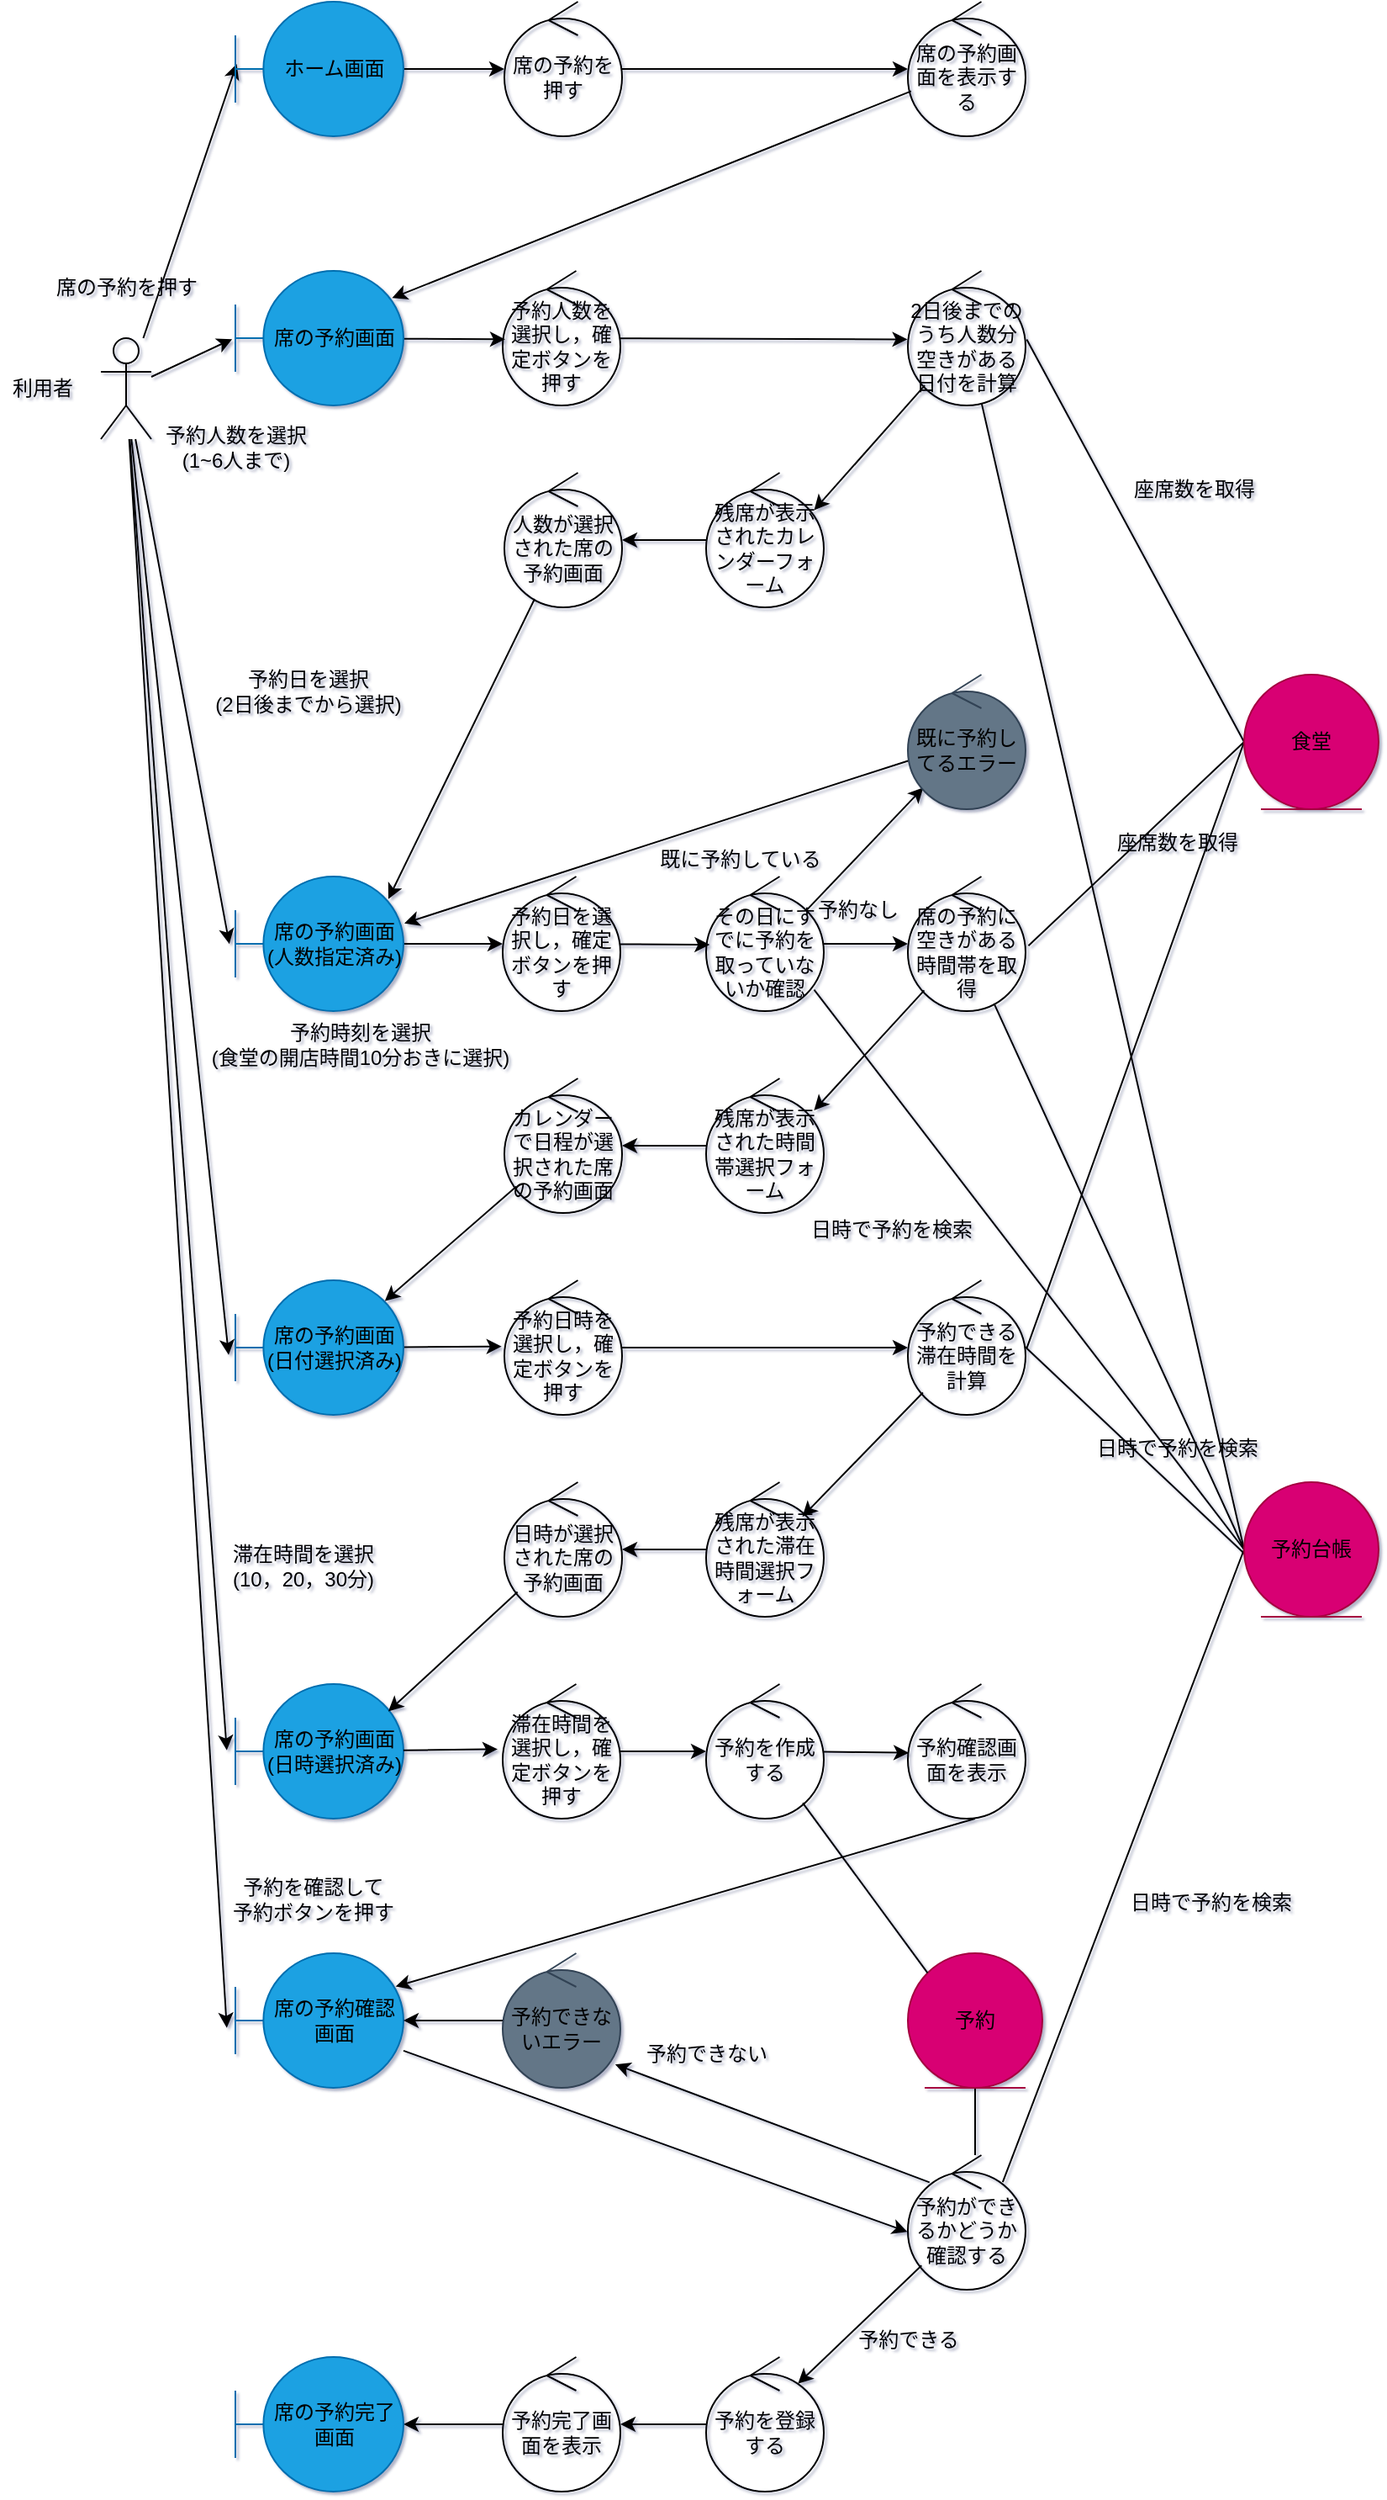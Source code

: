 <mxfile>
    <diagram id="MwYgtJxJoKgMqmGKsgiT" name="ページ1">
        <mxGraphModel dx="1186" dy="1887" grid="1" gridSize="10" guides="1" tooltips="1" connect="1" arrows="1" fold="1" page="1" pageScale="1" pageWidth="827" pageHeight="1169" background="#ffffff" math="0" shadow="1">
            <root>
                <mxCell id="0"/>
                <mxCell id="1" parent="0"/>
                <mxCell id="9" style="edgeStyle=none;html=1;entryX=0.008;entryY=0.462;entryDx=0;entryDy=0;entryPerimeter=0;fontColor=#000000;strokeColor=#000000;" edge="1" parent="1" source="3" target="8">
                    <mxGeometry relative="1" as="geometry"/>
                </mxCell>
                <mxCell id="43" style="edgeStyle=none;curved=1;rounded=1;html=1;entryX=-0.019;entryY=0.507;entryDx=0;entryDy=0;entryPerimeter=0;labelBackgroundColor=default;fontFamily=Helvetica;fontSize=12;fontColor=#000000;endArrow=classic;endFill=1;strokeColor=#000000;" edge="1" parent="1" source="3" target="28">
                    <mxGeometry relative="1" as="geometry"/>
                </mxCell>
                <mxCell id="70" style="edgeStyle=none;shape=connector;curved=1;rounded=1;html=1;entryX=-0.04;entryY=0.554;entryDx=0;entryDy=0;entryPerimeter=0;labelBackgroundColor=none;fontFamily=Helvetica;fontSize=12;fontColor=#000000;endArrow=classic;endFill=1;strokeColor=#000000;" edge="1" parent="1" source="3" target="66">
                    <mxGeometry relative="1" as="geometry"/>
                </mxCell>
                <mxCell id="71" value="予約時刻を選択&lt;br&gt;(食堂の開店時間10分おきに選択)" style="edgeLabel;html=1;align=center;verticalAlign=middle;resizable=0;points=[];fontSize=12;fontFamily=Helvetica;fontColor=#000000;labelBackgroundColor=none;" vertex="1" connectable="0" parent="70">
                    <mxGeometry x="0.179" y="2" relative="1" as="geometry">
                        <mxPoint x="100" y="39" as="offset"/>
                    </mxGeometry>
                </mxCell>
                <mxCell id="83" style="edgeStyle=none;shape=connector;curved=1;rounded=1;html=1;entryX=-0.051;entryY=0.492;entryDx=0;entryDy=0;entryPerimeter=0;labelBackgroundColor=none;fontFamily=Helvetica;fontSize=12;fontColor=#000000;endArrow=classic;endFill=1;strokeColor=#000000;" edge="1" parent="1" source="3" target="78">
                    <mxGeometry relative="1" as="geometry"/>
                </mxCell>
                <mxCell id="103" style="edgeStyle=none;shape=connector;curved=1;rounded=1;html=1;entryX=-0.036;entryY=0.501;entryDx=0;entryDy=0;entryPerimeter=0;labelBackgroundColor=none;fontFamily=Helvetica;fontSize=12;fontColor=#000000;endArrow=classic;endFill=1;strokeColor=#000000;" edge="1" parent="1" source="3" target="89">
                    <mxGeometry relative="1" as="geometry"/>
                </mxCell>
                <mxCell id="156" style="edgeStyle=none;shape=connector;curved=1;rounded=1;html=1;entryX=-0.051;entryY=0.554;entryDx=0;entryDy=0;entryPerimeter=0;labelBackgroundColor=none;fontFamily=Helvetica;fontSize=12;fontColor=#000000;endArrow=classic;endFill=1;strokeColor=#000000;" edge="1" parent="1" source="3" target="137">
                    <mxGeometry relative="1" as="geometry"/>
                </mxCell>
                <mxCell id="3" value="" style="shape=umlActor;verticalLabelPosition=bottom;verticalAlign=top;html=1;strokeColor=#000000;fillColor=none;" vertex="1" parent="1">
                    <mxGeometry x="80" y="120" width="30" height="60" as="geometry"/>
                </mxCell>
                <mxCell id="12" style="edgeStyle=none;html=1;fontColor=#000000;strokeColor=#000000;" edge="1" parent="1" source="8" target="11">
                    <mxGeometry relative="1" as="geometry"/>
                </mxCell>
                <mxCell id="8" value="&lt;font color=&quot;#000000&quot;&gt;ホーム画面&lt;/font&gt;" style="shape=umlBoundary;whiteSpace=wrap;html=1;fillColor=#1ba1e2;fontColor=#ffffff;strokeColor=#006EAF;" vertex="1" parent="1">
                    <mxGeometry x="160" y="-80" width="100" height="80" as="geometry"/>
                </mxCell>
                <mxCell id="10" value="席の予約を押す" style="text;html=1;align=center;verticalAlign=middle;resizable=0;points=[];autosize=1;strokeColor=none;fillColor=none;fontColor=#000000;" vertex="1" parent="1">
                    <mxGeometry x="45" y="80" width="100" height="20" as="geometry"/>
                </mxCell>
                <mxCell id="168" style="edgeStyle=none;shape=connector;curved=1;rounded=1;html=1;labelBackgroundColor=none;fontFamily=Helvetica;fontSize=12;fontColor=#000000;endArrow=classic;endFill=1;strokeColor=#000000;" edge="1" parent="1" source="11" target="13">
                    <mxGeometry relative="1" as="geometry"/>
                </mxCell>
                <mxCell id="11" value="席の予約を押す" style="ellipse;shape=umlControl;whiteSpace=wrap;html=1;fontColor=#000000;strokeColor=#000000;fillColor=none;" vertex="1" parent="1">
                    <mxGeometry x="320" y="-80" width="70" height="80" as="geometry"/>
                </mxCell>
                <mxCell id="42" style="edgeStyle=none;curved=1;rounded=1;html=1;labelBackgroundColor=default;fontFamily=Helvetica;fontSize=12;fontColor=#000000;endArrow=classic;endFill=1;strokeColor=#000000;entryX=0.932;entryY=0.202;entryDx=0;entryDy=0;entryPerimeter=0;" edge="1" parent="1" source="13" target="28">
                    <mxGeometry relative="1" as="geometry">
                        <mxPoint x="430" y="180" as="targetPoint"/>
                    </mxGeometry>
                </mxCell>
                <mxCell id="13" value="席の予約画面を表示する" style="ellipse;shape=umlControl;whiteSpace=wrap;html=1;fontColor=#000000;strokeColor=#000000;fillColor=none;" vertex="1" parent="1">
                    <mxGeometry x="560" y="-80" width="70" height="80" as="geometry"/>
                </mxCell>
                <mxCell id="124" style="edgeStyle=none;shape=connector;curved=1;rounded=1;html=1;entryX=1.01;entryY=0.509;entryDx=0;entryDy=0;entryPerimeter=0;labelBackgroundColor=none;fontFamily=Helvetica;fontSize=12;fontColor=#000000;endArrow=none;endFill=0;strokeColor=#000000;" edge="1" parent="1" target="86">
                    <mxGeometry relative="1" as="geometry">
                        <mxPoint x="760" y="360" as="sourcePoint"/>
                    </mxGeometry>
                </mxCell>
                <mxCell id="127" style="edgeStyle=none;shape=connector;curved=1;rounded=1;html=1;exitX=0;exitY=0.5;exitDx=0;exitDy=0;entryX=1.025;entryY=0.514;entryDx=0;entryDy=0;entryPerimeter=0;labelBackgroundColor=none;fontFamily=Helvetica;fontSize=12;fontColor=#000000;endArrow=none;endFill=0;strokeColor=#000000;" edge="1" parent="1" source="15" target="50">
                    <mxGeometry relative="1" as="geometry"/>
                </mxCell>
                <mxCell id="132" style="edgeStyle=none;shape=connector;curved=1;rounded=1;html=1;exitX=0;exitY=0.5;exitDx=0;exitDy=0;entryX=1.01;entryY=0.506;entryDx=0;entryDy=0;entryPerimeter=0;labelBackgroundColor=none;fontFamily=Helvetica;fontSize=12;fontColor=#000000;endArrow=none;endFill=0;strokeColor=#000000;" edge="1" parent="1" source="15" target="69">
                    <mxGeometry relative="1" as="geometry"/>
                </mxCell>
                <mxCell id="15" value="食堂" style="ellipse;shape=umlEntity;whiteSpace=wrap;html=1;fontColor=#000000;strokeColor=#A50040;fillColor=#d80073;" vertex="1" parent="1">
                    <mxGeometry x="760" y="320" width="80" height="80" as="geometry"/>
                </mxCell>
                <mxCell id="131" style="edgeStyle=none;shape=connector;curved=1;rounded=1;html=1;exitX=0.5;exitY=1;exitDx=0;exitDy=0;entryX=0.994;entryY=0.492;entryDx=0;entryDy=0;entryPerimeter=0;labelBackgroundColor=none;fontFamily=Helvetica;fontSize=12;fontColor=#000000;endArrow=none;endFill=0;strokeColor=#000000;" edge="1" parent="1" source="16" target="69">
                    <mxGeometry relative="1" as="geometry"/>
                </mxCell>
                <mxCell id="204" style="edgeStyle=none;shape=connector;curved=1;rounded=1;html=1;labelBackgroundColor=none;fontFamily=Helvetica;fontSize=12;fontColor=#000000;endArrow=none;endFill=0;strokeColor=#000000;" edge="1" parent="1" target="86">
                    <mxGeometry relative="1" as="geometry">
                        <mxPoint x="760" y="840" as="sourcePoint"/>
                    </mxGeometry>
                </mxCell>
                <mxCell id="205" style="edgeStyle=none;shape=connector;curved=1;rounded=1;html=1;exitX=0;exitY=0.5;exitDx=0;exitDy=0;labelBackgroundColor=none;fontFamily=Helvetica;fontSize=12;fontColor=#000000;endArrow=none;endFill=0;strokeColor=#000000;" edge="1" parent="1" source="16" target="50">
                    <mxGeometry relative="1" as="geometry"/>
                </mxCell>
                <mxCell id="206" style="edgeStyle=none;shape=connector;curved=1;rounded=1;html=1;exitX=0;exitY=0.5;exitDx=0;exitDy=0;entryX=0.918;entryY=0.841;entryDx=0;entryDy=0;entryPerimeter=0;labelBackgroundColor=none;fontFamily=Helvetica;fontSize=12;fontColor=#000000;endArrow=none;endFill=0;strokeColor=#000000;" edge="1" parent="1" source="16" target="193">
                    <mxGeometry relative="1" as="geometry"/>
                </mxCell>
                <mxCell id="210" style="edgeStyle=none;shape=connector;curved=1;rounded=1;html=1;exitX=0;exitY=0.5;exitDx=0;exitDy=0;entryX=0.806;entryY=0.201;entryDx=0;entryDy=0;entryPerimeter=0;labelBackgroundColor=none;fontFamily=Helvetica;fontSize=12;fontColor=#000000;endArrow=none;endFill=0;strokeColor=#000000;" edge="1" parent="1" source="16" target="138">
                    <mxGeometry relative="1" as="geometry"/>
                </mxCell>
                <mxCell id="16" value="&lt;font color=&quot;#000000&quot;&gt;予約台帳&lt;/font&gt;" style="ellipse;shape=umlEntity;whiteSpace=wrap;html=1;fontFamily=Helvetica;fontSize=12;fontColor=#ffffff;strokeColor=#A50040;fillColor=#d80073;" vertex="1" parent="1">
                    <mxGeometry x="760" y="800" width="80" height="80" as="geometry"/>
                </mxCell>
                <mxCell id="187" style="edgeStyle=none;shape=connector;curved=1;rounded=1;html=1;entryX=0.021;entryY=0.509;entryDx=0;entryDy=0;entryPerimeter=0;labelBackgroundColor=none;fontFamily=Helvetica;fontSize=12;fontColor=#000000;endArrow=classic;endFill=1;strokeColor=#000000;" edge="1" parent="1" source="28" target="169">
                    <mxGeometry relative="1" as="geometry"/>
                </mxCell>
                <mxCell id="28" value="&lt;font color=&quot;#000000&quot;&gt;席の予約画面&lt;/font&gt;" style="shape=umlBoundary;whiteSpace=wrap;html=1;fillColor=#1ba1e2;fontColor=#ffffff;strokeColor=#006EAF;" vertex="1" parent="1">
                    <mxGeometry x="160" y="80" width="100" height="80" as="geometry"/>
                </mxCell>
                <mxCell id="45" value="予約人数を選択&lt;br&gt;(1~6人まで)" style="text;html=1;align=center;verticalAlign=middle;resizable=0;points=[];autosize=1;strokeColor=none;fillColor=none;fontColor=#000000;" vertex="1" parent="1">
                    <mxGeometry x="110" y="170" width="100" height="30" as="geometry"/>
                </mxCell>
                <mxCell id="63" style="edgeStyle=none;shape=connector;curved=1;rounded=1;html=1;entryX=0.917;entryY=0.238;entryDx=0;entryDy=0;entryPerimeter=0;labelBackgroundColor=none;fontFamily=Helvetica;fontSize=12;fontColor=#000000;endArrow=classic;endFill=1;strokeColor=#000000;" edge="1" parent="1" source="50" target="62">
                    <mxGeometry relative="1" as="geometry"/>
                </mxCell>
                <mxCell id="50" value="席の予約に空きがある時間帯を取得" style="ellipse;shape=umlControl;whiteSpace=wrap;html=1;fontColor=#000000;strokeColor=#000000;fillColor=none;" vertex="1" parent="1">
                    <mxGeometry x="560" y="440" width="70" height="80" as="geometry"/>
                </mxCell>
                <mxCell id="67" style="edgeStyle=none;shape=connector;curved=1;rounded=1;html=1;labelBackgroundColor=none;fontFamily=Helvetica;fontSize=12;fontColor=#000000;endArrow=classic;endFill=1;strokeColor=#000000;" edge="1" parent="1" source="62" target="64">
                    <mxGeometry relative="1" as="geometry"/>
                </mxCell>
                <mxCell id="62" value="残席が表示された時間帯選択フォーム" style="ellipse;shape=umlControl;whiteSpace=wrap;html=1;labelBackgroundColor=none;fontFamily=Helvetica;fontSize=12;fontColor=#000000;fillColor=none;gradientColor=none;strokeColor=#000000;" vertex="1" parent="1">
                    <mxGeometry x="440" y="560" width="70" height="80" as="geometry"/>
                </mxCell>
                <mxCell id="68" style="edgeStyle=none;shape=connector;curved=1;rounded=1;html=1;entryX=0.889;entryY=0.154;entryDx=0;entryDy=0;entryPerimeter=0;labelBackgroundColor=none;fontFamily=Helvetica;fontSize=12;fontColor=#000000;endArrow=classic;endFill=1;strokeColor=#000000;" edge="1" parent="1" source="64" target="66">
                    <mxGeometry relative="1" as="geometry"/>
                </mxCell>
                <mxCell id="64" value="カレンダーで日程が選択された席の予約画面" style="ellipse;shape=umlControl;whiteSpace=wrap;html=1;labelBackgroundColor=none;fontFamily=Helvetica;fontSize=12;fontColor=#000000;fillColor=none;gradientColor=none;strokeColor=#000000;" vertex="1" parent="1">
                    <mxGeometry x="320" y="560" width="70" height="80" as="geometry"/>
                </mxCell>
                <mxCell id="178" style="edgeStyle=none;shape=connector;curved=1;rounded=1;html=1;entryX=-0.023;entryY=0.492;entryDx=0;entryDy=0;entryPerimeter=0;labelBackgroundColor=none;fontFamily=Helvetica;fontSize=12;fontColor=#000000;endArrow=classic;endFill=1;strokeColor=#000000;" edge="1" parent="1" source="66" target="176">
                    <mxGeometry relative="1" as="geometry"/>
                </mxCell>
                <mxCell id="66" value="&lt;font color=&quot;#000000&quot;&gt;席の予約画面&lt;br&gt;(日付選択済み)&lt;br&gt;&lt;/font&gt;" style="shape=umlBoundary;whiteSpace=wrap;html=1;fillColor=#1ba1e2;fontColor=#ffffff;strokeColor=#006EAF;" vertex="1" parent="1">
                    <mxGeometry x="160.01" y="680" width="100" height="80" as="geometry"/>
                </mxCell>
                <mxCell id="80" style="edgeStyle=none;shape=connector;curved=1;rounded=1;html=1;entryX=0.818;entryY=0.256;entryDx=0;entryDy=0;entryPerimeter=0;labelBackgroundColor=none;fontFamily=Helvetica;fontSize=12;fontColor=#000000;endArrow=classic;endFill=1;strokeColor=#000000;" edge="1" parent="1" source="69" target="79">
                    <mxGeometry relative="1" as="geometry"/>
                </mxCell>
                <mxCell id="69" value="予約できる滞在時間を計算" style="ellipse;shape=umlControl;whiteSpace=wrap;html=1;labelBackgroundColor=none;fontFamily=Helvetica;fontSize=12;fontColor=#000000;fillColor=none;gradientColor=none;strokeColor=#000000;" vertex="1" parent="1">
                    <mxGeometry x="560" y="680" width="70" height="80" as="geometry"/>
                </mxCell>
                <mxCell id="78" value="&lt;font color=&quot;#000000&quot;&gt;席の予約画面&lt;br&gt;(日時選択済み)&lt;br&gt;&lt;/font&gt;" style="shape=umlBoundary;whiteSpace=wrap;html=1;fillColor=#1ba1e2;fontColor=#ffffff;strokeColor=#006EAF;" vertex="1" parent="1">
                    <mxGeometry x="160.01" y="920" width="100" height="80" as="geometry"/>
                </mxCell>
                <mxCell id="119" style="edgeStyle=none;shape=connector;curved=1;rounded=1;html=1;labelBackgroundColor=none;fontFamily=Helvetica;fontSize=12;fontColor=#000000;endArrow=classic;endFill=1;strokeColor=#000000;" edge="1" parent="1" source="79" target="81">
                    <mxGeometry relative="1" as="geometry"/>
                </mxCell>
                <mxCell id="79" value="残席が表示された滞在時間選択フォーム" style="ellipse;shape=umlControl;whiteSpace=wrap;html=1;labelBackgroundColor=none;fontFamily=Helvetica;fontSize=12;fontColor=#000000;fillColor=none;gradientColor=none;strokeColor=#000000;" vertex="1" parent="1">
                    <mxGeometry x="440" y="800" width="70" height="80" as="geometry"/>
                </mxCell>
                <mxCell id="82" style="edgeStyle=none;shape=connector;curved=1;rounded=1;html=1;labelBackgroundColor=none;fontFamily=Helvetica;fontSize=12;fontColor=#000000;endArrow=classic;endFill=1;strokeColor=#000000;entryX=0.91;entryY=0.203;entryDx=0;entryDy=0;entryPerimeter=0;" edge="1" parent="1" source="81" target="78">
                    <mxGeometry relative="1" as="geometry">
                        <mxPoint x="250" y="930" as="targetPoint"/>
                    </mxGeometry>
                </mxCell>
                <mxCell id="81" value="日時が選択された席の予約画面" style="ellipse;shape=umlControl;whiteSpace=wrap;html=1;labelBackgroundColor=none;fontFamily=Helvetica;fontSize=12;fontColor=#000000;fillColor=none;gradientColor=none;strokeColor=#000000;" vertex="1" parent="1">
                    <mxGeometry x="320" y="800" width="70" height="80" as="geometry"/>
                </mxCell>
                <mxCell id="84" value="滞在時間を選択&lt;br&gt;(10，20，30分)" style="edgeLabel;html=1;align=center;verticalAlign=middle;resizable=0;points=[];fontSize=12;fontFamily=Helvetica;fontColor=#000000;labelBackgroundColor=none;" vertex="1" connectable="0" parent="1">
                    <mxGeometry x="200.003" y="850.005" as="geometry"/>
                </mxCell>
                <mxCell id="100" style="edgeStyle=none;shape=connector;curved=1;rounded=1;html=1;entryX=0.918;entryY=0.278;entryDx=0;entryDy=0;entryPerimeter=0;labelBackgroundColor=none;fontFamily=Helvetica;fontSize=12;fontColor=#000000;endArrow=classic;endFill=1;strokeColor=#000000;" edge="1" parent="1" source="86" target="88">
                    <mxGeometry relative="1" as="geometry"/>
                </mxCell>
                <mxCell id="86" value="2日後までのうち人数分空きがある日付を計算" style="ellipse;shape=umlControl;whiteSpace=wrap;html=1;fontColor=#000000;strokeColor=#000000;fillColor=none;" vertex="1" parent="1">
                    <mxGeometry x="560" y="80" width="70" height="80" as="geometry"/>
                </mxCell>
                <mxCell id="101" style="edgeStyle=none;shape=connector;curved=1;rounded=1;html=1;labelBackgroundColor=none;fontFamily=Helvetica;fontSize=12;fontColor=#000000;endArrow=classic;endFill=1;strokeColor=#000000;" edge="1" parent="1" source="88" target="99">
                    <mxGeometry relative="1" as="geometry"/>
                </mxCell>
                <mxCell id="88" value="残席が表示されたカレンダーフォーム" style="ellipse;shape=umlControl;whiteSpace=wrap;html=1;labelBackgroundColor=none;fontFamily=Helvetica;fontSize=12;fontColor=#000000;fillColor=none;gradientColor=none;strokeColor=#000000;" vertex="1" parent="1">
                    <mxGeometry x="440" y="200" width="70" height="80" as="geometry"/>
                </mxCell>
                <mxCell id="174" style="edgeStyle=none;shape=connector;curved=1;rounded=1;html=1;labelBackgroundColor=none;fontFamily=Helvetica;fontSize=12;fontColor=#000000;endArrow=classic;endFill=1;strokeColor=#000000;" edge="1" parent="1" source="89" target="172">
                    <mxGeometry relative="1" as="geometry"/>
                </mxCell>
                <mxCell id="89" value="&lt;font color=&quot;#000000&quot;&gt;席の予約画面&lt;br&gt;(人数指定済み)&lt;br&gt;&lt;/font&gt;" style="shape=umlBoundary;whiteSpace=wrap;html=1;fillColor=#1ba1e2;fontColor=#ffffff;strokeColor=#006EAF;" vertex="1" parent="1">
                    <mxGeometry x="160.01" y="440" width="100" height="80" as="geometry"/>
                </mxCell>
                <mxCell id="102" style="edgeStyle=none;shape=connector;curved=1;rounded=1;html=1;entryX=0.91;entryY=0.167;entryDx=0;entryDy=0;entryPerimeter=0;labelBackgroundColor=none;fontFamily=Helvetica;fontSize=12;fontColor=#000000;endArrow=classic;endFill=1;strokeColor=#000000;" edge="1" parent="1" source="99" target="89">
                    <mxGeometry relative="1" as="geometry"/>
                </mxCell>
                <mxCell id="99" value="人数が選択された席の予約画面" style="ellipse;shape=umlControl;whiteSpace=wrap;html=1;labelBackgroundColor=none;fontFamily=Helvetica;fontSize=12;fontColor=#000000;fillColor=none;gradientColor=none;strokeColor=#000000;" vertex="1" parent="1">
                    <mxGeometry x="320" y="200" width="70" height="80" as="geometry"/>
                </mxCell>
                <mxCell id="106" value="利用者" style="text;html=1;align=center;verticalAlign=middle;resizable=0;points=[];autosize=1;strokeColor=none;fillColor=none;fontColor=#000000;" vertex="1" parent="1">
                    <mxGeometry x="20" y="140" width="50" height="20" as="geometry"/>
                </mxCell>
                <mxCell id="108" value="予約日を選択&lt;br&gt;(2日後までから選択)" style="edgeLabel;html=1;align=center;verticalAlign=middle;resizable=0;points=[];fontSize=12;fontFamily=Helvetica;fontColor=#000000;labelBackgroundColor=none;" vertex="1" connectable="0" parent="1">
                    <mxGeometry x="200.007" y="329.999" as="geometry">
                        <mxPoint x="3" as="offset"/>
                    </mxGeometry>
                </mxCell>
                <mxCell id="133" value="座席数を取得" style="edgeLabel;html=1;align=center;verticalAlign=middle;resizable=0;points=[];fontSize=12;fontFamily=Helvetica;fontColor=#000000;labelBackgroundColor=none;" vertex="1" connectable="0" parent="1">
                    <mxGeometry x="730.004" y="209.997" as="geometry"/>
                </mxCell>
                <mxCell id="134" value="座席数を取得" style="edgeLabel;html=1;align=center;verticalAlign=middle;resizable=0;points=[];fontSize=12;fontFamily=Helvetica;fontColor=#000000;labelBackgroundColor=none;" vertex="1" connectable="0" parent="1">
                    <mxGeometry x="719.994" y="419.997" as="geometry"/>
                </mxCell>
                <mxCell id="135" value="日時で予約を検索" style="edgeLabel;html=1;align=center;verticalAlign=middle;resizable=0;points=[];fontSize=12;fontFamily=Helvetica;fontColor=#000000;labelBackgroundColor=none;" vertex="1" connectable="0" parent="1">
                    <mxGeometry x="549.995" y="650.0" as="geometry"/>
                </mxCell>
                <mxCell id="136" value="日時で予約を検索" style="edgeLabel;html=1;align=center;verticalAlign=middle;resizable=0;points=[];fontSize=12;fontFamily=Helvetica;fontColor=#000000;labelBackgroundColor=none;" vertex="1" connectable="0" parent="1">
                    <mxGeometry x="719.995" y="780.0" as="geometry"/>
                </mxCell>
                <mxCell id="222" style="edgeStyle=none;shape=connector;curved=1;rounded=1;html=1;entryX=-0.004;entryY=0.57;entryDx=0;entryDy=0;entryPerimeter=0;labelBackgroundColor=none;fontFamily=Helvetica;fontSize=12;fontColor=#000000;endArrow=classic;endFill=1;strokeColor=#000000;" edge="1" parent="1" source="137" target="138">
                    <mxGeometry relative="1" as="geometry"/>
                </mxCell>
                <mxCell id="137" value="&lt;font color=&quot;#000000&quot;&gt;席の予約確認画面&lt;br&gt;&lt;/font&gt;" style="shape=umlBoundary;whiteSpace=wrap;html=1;fillColor=#1ba1e2;fontColor=#ffffff;strokeColor=#006EAF;" vertex="1" parent="1">
                    <mxGeometry x="160" y="1080" width="100" height="80" as="geometry"/>
                </mxCell>
                <mxCell id="146" style="edgeStyle=none;shape=connector;curved=1;rounded=1;html=1;entryX=0.956;entryY=0.826;entryDx=0;entryDy=0;entryPerimeter=0;labelBackgroundColor=none;fontFamily=Helvetica;fontSize=12;fontColor=#000000;endArrow=classic;endFill=1;strokeColor=#000000;exitX=0.184;exitY=0.202;exitDx=0;exitDy=0;exitPerimeter=0;" edge="1" parent="1" source="138" target="142">
                    <mxGeometry relative="1" as="geometry"/>
                </mxCell>
                <mxCell id="217" style="edgeStyle=none;shape=connector;curved=1;rounded=1;html=1;entryX=0.78;entryY=0.199;entryDx=0;entryDy=0;entryPerimeter=0;labelBackgroundColor=none;fontFamily=Helvetica;fontSize=12;fontColor=#000000;endArrow=classic;endFill=1;strokeColor=#000000;" edge="1" parent="1" source="138" target="220">
                    <mxGeometry relative="1" as="geometry"/>
                </mxCell>
                <mxCell id="138" value="予約ができるかどうか確認する" style="ellipse;shape=umlControl;whiteSpace=wrap;html=1;labelBackgroundColor=none;fontFamily=Helvetica;fontSize=12;fontColor=#000000;fillColor=none;gradientColor=none;strokeColor=#000000;" vertex="1" parent="1">
                    <mxGeometry x="560" y="1200" width="70" height="80" as="geometry"/>
                </mxCell>
                <mxCell id="155" style="edgeStyle=none;shape=connector;curved=1;rounded=1;html=1;labelBackgroundColor=none;fontFamily=Helvetica;fontSize=12;fontColor=#000000;endArrow=classic;endFill=1;strokeColor=#000000;" edge="1" parent="1" source="142" target="137">
                    <mxGeometry relative="1" as="geometry"/>
                </mxCell>
                <mxCell id="142" value="予約できないエラー" style="ellipse;shape=umlControl;whiteSpace=wrap;html=1;labelBackgroundColor=none;fontFamily=Helvetica;fontSize=12;fillColor=#647687;fontColor=#000000;strokeColor=#314354;" vertex="1" parent="1">
                    <mxGeometry x="319" y="1080" width="70" height="80" as="geometry"/>
                </mxCell>
                <mxCell id="148" value="予約できない" style="edgeLabel;html=1;align=center;verticalAlign=middle;resizable=0;points=[];fontSize=12;fontFamily=Helvetica;fontColor=#000000;labelBackgroundColor=none;" vertex="1" connectable="0" parent="1">
                    <mxGeometry x="439.995" y="1140.0" as="geometry"/>
                </mxCell>
                <mxCell id="153" style="edgeStyle=none;shape=connector;curved=1;rounded=1;html=1;entryX=0.953;entryY=0.247;entryDx=0;entryDy=0;entryPerimeter=0;labelBackgroundColor=none;fontFamily=Helvetica;fontSize=12;fontColor=#000000;endArrow=classic;endFill=1;strokeColor=#000000;exitX=0.571;exitY=1;exitDx=0;exitDy=0;exitPerimeter=0;" edge="1" parent="1" source="151" target="137">
                    <mxGeometry relative="1" as="geometry"/>
                </mxCell>
                <mxCell id="151" value="予約確認画面を表示" style="ellipse;shape=umlControl;whiteSpace=wrap;html=1;labelBackgroundColor=none;fontFamily=Helvetica;fontSize=12;fontColor=#000000;fillColor=none;gradientColor=none;strokeColor=#000000;" vertex="1" parent="1">
                    <mxGeometry x="560" y="920" width="70" height="80" as="geometry"/>
                </mxCell>
                <mxCell id="157" value="予約を確認して&lt;br&gt;予約ボタンを押す" style="edgeLabel;html=1;align=center;verticalAlign=middle;resizable=0;points=[];fontSize=12;fontFamily=Helvetica;fontColor=#000000;labelBackgroundColor=none;" vertex="1" connectable="0" parent="1">
                    <mxGeometry x="220.003" y="1050.005" as="geometry">
                        <mxPoint x="-14" y="-2" as="offset"/>
                    </mxGeometry>
                </mxCell>
                <mxCell id="163" style="edgeStyle=none;shape=connector;curved=1;rounded=1;html=1;labelBackgroundColor=none;fontFamily=Helvetica;fontSize=12;fontColor=#000000;endArrow=classic;endFill=1;strokeColor=#000000;" edge="1" parent="1" source="158" target="162">
                    <mxGeometry relative="1" as="geometry"/>
                </mxCell>
                <mxCell id="158" value="予約完了画面を表示" style="ellipse;shape=umlControl;whiteSpace=wrap;html=1;labelBackgroundColor=none;fontFamily=Helvetica;fontSize=12;fontColor=#000000;fillColor=none;gradientColor=none;strokeColor=#000000;" vertex="1" parent="1">
                    <mxGeometry x="319" y="1320" width="70" height="80" as="geometry"/>
                </mxCell>
                <mxCell id="160" value="予約できる" style="edgeLabel;html=1;align=center;verticalAlign=middle;resizable=0;points=[];fontSize=12;fontFamily=Helvetica;fontColor=#000000;labelBackgroundColor=none;" vertex="1" connectable="0" parent="1">
                    <mxGeometry x="559.995" y="1310.0" as="geometry"/>
                </mxCell>
                <mxCell id="162" value="&lt;font color=&quot;#000000&quot;&gt;席の予約完了画面&lt;br&gt;&lt;/font&gt;" style="shape=umlBoundary;whiteSpace=wrap;html=1;fillColor=#1ba1e2;fontColor=#ffffff;strokeColor=#006EAF;" vertex="1" parent="1">
                    <mxGeometry x="160.01" y="1320" width="100" height="80" as="geometry"/>
                </mxCell>
                <mxCell id="165" value="日時で予約を検索" style="edgeLabel;html=1;align=center;verticalAlign=middle;resizable=0;points=[];fontSize=12;fontFamily=Helvetica;fontColor=#000000;labelBackgroundColor=none;" vertex="1" connectable="0" parent="1">
                    <mxGeometry x="739.995" y="1050.0" as="geometry"/>
                </mxCell>
                <mxCell id="171" style="edgeStyle=none;shape=connector;curved=1;rounded=1;html=1;entryX=-0.003;entryY=0.509;entryDx=0;entryDy=0;entryPerimeter=0;labelBackgroundColor=none;fontFamily=Helvetica;fontSize=12;fontColor=#000000;endArrow=classic;endFill=1;strokeColor=#000000;" edge="1" parent="1" source="169" target="86">
                    <mxGeometry relative="1" as="geometry"/>
                </mxCell>
                <mxCell id="169" value="予約人数を選択し，確定ボタンを押す" style="ellipse;shape=umlControl;whiteSpace=wrap;html=1;fontColor=#000000;strokeColor=#000000;fillColor=none;" vertex="1" parent="1">
                    <mxGeometry x="319" y="80" width="70" height="80" as="geometry"/>
                </mxCell>
                <mxCell id="195" style="edgeStyle=none;shape=connector;curved=1;rounded=1;html=1;entryX=0.031;entryY=0.507;entryDx=0;entryDy=0;entryPerimeter=0;labelBackgroundColor=none;fontFamily=Helvetica;fontSize=12;fontColor=#000000;endArrow=classic;endFill=1;strokeColor=#000000;" edge="1" parent="1" source="172" target="193">
                    <mxGeometry relative="1" as="geometry"/>
                </mxCell>
                <mxCell id="172" value="予約日を選択し，確定ボタンを押す" style="ellipse;shape=umlControl;whiteSpace=wrap;html=1;fontColor=#000000;strokeColor=#000000;fillColor=none;" vertex="1" parent="1">
                    <mxGeometry x="319" y="440" width="70" height="80" as="geometry"/>
                </mxCell>
                <mxCell id="182" style="edgeStyle=none;shape=connector;curved=1;rounded=1;html=1;entryX=0;entryY=0.5;entryDx=0;entryDy=0;entryPerimeter=0;labelBackgroundColor=none;fontFamily=Helvetica;fontSize=12;fontColor=#000000;endArrow=classic;endFill=1;strokeColor=#000000;" edge="1" parent="1" source="176" target="69">
                    <mxGeometry relative="1" as="geometry"/>
                </mxCell>
                <mxCell id="176" value="予約日時を選択し，確定ボタンを押す" style="ellipse;shape=umlControl;whiteSpace=wrap;html=1;fontColor=#000000;strokeColor=#000000;fillColor=none;" vertex="1" parent="1">
                    <mxGeometry x="320" y="680" width="70" height="80" as="geometry"/>
                </mxCell>
                <mxCell id="185" style="edgeStyle=none;shape=connector;curved=1;rounded=1;html=1;entryX=0;entryY=0.5;entryDx=0;entryDy=0;entryPerimeter=0;labelBackgroundColor=none;fontFamily=Helvetica;fontSize=12;fontColor=#000000;endArrow=classic;endFill=1;strokeColor=#000000;" edge="1" parent="1" source="183" target="215">
                    <mxGeometry relative="1" as="geometry"/>
                </mxCell>
                <mxCell id="183" value="滞在時間を選択し，確定ボタンを押す" style="ellipse;shape=umlControl;whiteSpace=wrap;html=1;fontColor=#000000;strokeColor=#000000;fillColor=none;" vertex="1" parent="1">
                    <mxGeometry x="319" y="920" width="70" height="80" as="geometry"/>
                </mxCell>
                <mxCell id="184" value="" style="edgeStyle=none;shape=connector;curved=1;rounded=1;html=1;entryX=-0.043;entryY=0.484;entryDx=0;entryDy=0;entryPerimeter=0;labelBackgroundColor=none;fontFamily=Helvetica;fontSize=12;fontColor=#000000;endArrow=classic;endFill=1;strokeColor=#000000;" edge="1" parent="1" source="78" target="183">
                    <mxGeometry relative="1" as="geometry">
                        <mxPoint x="260.01" y="959.718" as="sourcePoint"/>
                        <mxPoint x="436.99" y="958.72" as="targetPoint"/>
                    </mxGeometry>
                </mxCell>
                <mxCell id="194" style="edgeStyle=none;shape=connector;curved=1;rounded=1;html=1;entryX=0;entryY=0.5;entryDx=0;entryDy=0;entryPerimeter=0;labelBackgroundColor=none;fontFamily=Helvetica;fontSize=12;fontColor=#000000;endArrow=classic;endFill=1;strokeColor=#000000;" edge="1" parent="1" source="193" target="50">
                    <mxGeometry relative="1" as="geometry"/>
                </mxCell>
                <mxCell id="197" style="edgeStyle=none;shape=connector;curved=1;rounded=1;html=1;labelBackgroundColor=none;fontFamily=Helvetica;fontSize=12;fontColor=#000000;endArrow=classic;endFill=1;strokeColor=#000000;exitX=0.858;exitY=0.246;exitDx=0;exitDy=0;exitPerimeter=0;" edge="1" parent="1" source="193" target="196">
                    <mxGeometry relative="1" as="geometry"/>
                </mxCell>
                <mxCell id="193" value="その日にすでに予約を取っていないか確認" style="ellipse;shape=umlControl;whiteSpace=wrap;html=1;labelBackgroundColor=none;fontFamily=Helvetica;fontSize=12;fontColor=#000000;fillColor=none;gradientColor=none;strokeColor=#000000;" vertex="1" parent="1">
                    <mxGeometry x="440" y="440" width="70" height="80" as="geometry"/>
                </mxCell>
                <mxCell id="199" style="edgeStyle=none;shape=connector;curved=1;rounded=1;html=1;entryX=1.005;entryY=0.348;entryDx=0;entryDy=0;entryPerimeter=0;labelBackgroundColor=none;fontFamily=Helvetica;fontSize=12;fontColor=#000000;endArrow=classic;endFill=1;strokeColor=#000000;" edge="1" parent="1" source="196" target="89">
                    <mxGeometry relative="1" as="geometry"/>
                </mxCell>
                <mxCell id="196" value="既に予約してるエラー" style="ellipse;shape=umlControl;whiteSpace=wrap;html=1;labelBackgroundColor=none;fontFamily=Helvetica;fontSize=12;fillColor=#647687;fontColor=#000000;strokeColor=#314354;" vertex="1" parent="1">
                    <mxGeometry x="560" y="320" width="70" height="80" as="geometry"/>
                </mxCell>
                <mxCell id="208" value="既に予約している" style="edgeLabel;html=1;align=center;verticalAlign=middle;resizable=0;points=[];fontSize=12;fontFamily=Helvetica;fontColor=#000000;labelBackgroundColor=none;" vertex="1" connectable="0" parent="1">
                    <mxGeometry x="459.995" y="430.0" as="geometry"/>
                </mxCell>
                <mxCell id="209" value="予約なし" style="edgeLabel;html=1;align=center;verticalAlign=middle;resizable=0;points=[];fontSize=12;fontFamily=Helvetica;fontColor=#000000;labelBackgroundColor=none;" vertex="1" connectable="0" parent="1">
                    <mxGeometry x="529.995" y="460.0" as="geometry"/>
                </mxCell>
                <mxCell id="224" style="edgeStyle=none;shape=connector;curved=1;rounded=1;html=1;exitX=0.5;exitY=1;exitDx=0;exitDy=0;labelBackgroundColor=none;fontFamily=Helvetica;fontSize=12;fontColor=#000000;endArrow=none;endFill=0;strokeColor=#000000;" edge="1" parent="1" source="213">
                    <mxGeometry relative="1" as="geometry">
                        <mxPoint x="600" y="1200" as="targetPoint"/>
                    </mxGeometry>
                </mxCell>
                <mxCell id="213" value="&lt;font color=&quot;#000000&quot;&gt;予約&lt;/font&gt;" style="ellipse;shape=umlEntity;whiteSpace=wrap;html=1;fontFamily=Helvetica;fontSize=12;fontColor=#ffffff;strokeColor=#A50040;fillColor=#d80073;" vertex="1" parent="1">
                    <mxGeometry x="560" y="1080" width="80" height="80" as="geometry"/>
                </mxCell>
                <mxCell id="216" style="edgeStyle=none;shape=connector;curved=1;rounded=1;html=1;entryX=0.008;entryY=0.511;entryDx=0;entryDy=0;entryPerimeter=0;labelBackgroundColor=none;fontFamily=Helvetica;fontSize=12;fontColor=#000000;endArrow=classic;endFill=1;strokeColor=#000000;" edge="1" parent="1" source="215" target="151">
                    <mxGeometry relative="1" as="geometry"/>
                </mxCell>
                <mxCell id="219" style="edgeStyle=none;shape=connector;curved=1;rounded=1;html=1;entryX=0;entryY=0;entryDx=0;entryDy=0;labelBackgroundColor=none;fontFamily=Helvetica;fontSize=12;fontColor=#000000;endArrow=none;endFill=0;strokeColor=#000000;" edge="1" parent="1" source="215" target="213">
                    <mxGeometry relative="1" as="geometry"/>
                </mxCell>
                <mxCell id="215" value="予約を作成する" style="ellipse;shape=umlControl;whiteSpace=wrap;html=1;fontColor=#000000;strokeColor=#000000;fillColor=none;" vertex="1" parent="1">
                    <mxGeometry x="440" y="920" width="70" height="80" as="geometry"/>
                </mxCell>
                <mxCell id="221" style="edgeStyle=none;shape=connector;curved=1;rounded=1;html=1;labelBackgroundColor=none;fontFamily=Helvetica;fontSize=12;fontColor=#000000;endArrow=classic;endFill=1;strokeColor=#000000;" edge="1" parent="1" source="220" target="158">
                    <mxGeometry relative="1" as="geometry"/>
                </mxCell>
                <mxCell id="220" value="予約を登録する" style="ellipse;shape=umlControl;whiteSpace=wrap;html=1;labelBackgroundColor=none;fontFamily=Helvetica;fontSize=12;fontColor=#000000;fillColor=none;gradientColor=none;strokeColor=#000000;" vertex="1" parent="1">
                    <mxGeometry x="440" y="1320" width="70" height="80" as="geometry"/>
                </mxCell>
            </root>
        </mxGraphModel>
    </diagram>
</mxfile>